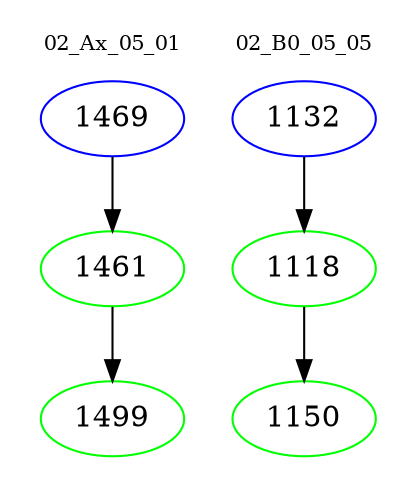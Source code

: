 digraph{
subgraph cluster_0 {
color = white
label = "02_Ax_05_01";
fontsize=10;
T0_1469 [label="1469", color="blue"]
T0_1469 -> T0_1461 [color="black"]
T0_1461 [label="1461", color="green"]
T0_1461 -> T0_1499 [color="black"]
T0_1499 [label="1499", color="green"]
}
subgraph cluster_1 {
color = white
label = "02_B0_05_05";
fontsize=10;
T1_1132 [label="1132", color="blue"]
T1_1132 -> T1_1118 [color="black"]
T1_1118 [label="1118", color="green"]
T1_1118 -> T1_1150 [color="black"]
T1_1150 [label="1150", color="green"]
}
}
